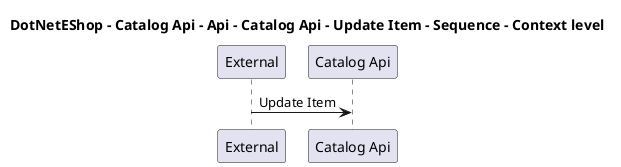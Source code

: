 @startuml

title DotNetEShop - Catalog Api - Api - Catalog Api - Update Item - Sequence - Context level

participant "External" as C4InterFlow.SoftwareSystems.ExternalSystem
participant "Catalog Api" as DotNetEShop.SoftwareSystems.CatalogApi

C4InterFlow.SoftwareSystems.ExternalSystem -> DotNetEShop.SoftwareSystems.CatalogApi : Update Item


@enduml
